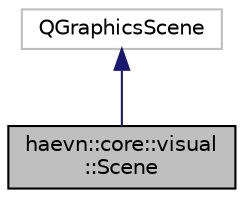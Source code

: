 digraph "haevn::core::visual::Scene"
{
 // LATEX_PDF_SIZE
  edge [fontname="Helvetica",fontsize="10",labelfontname="Helvetica",labelfontsize="10"];
  node [fontname="Helvetica",fontsize="10",shape=record];
  Node0 [label="haevn::core::visual\l::Scene",height=0.2,width=0.4,color="black", fillcolor="grey75", style="filled", fontcolor="black",tooltip="This class is a custom implementation of a QGraphicsScene. It is used to enable interaction,..."];
  Node1 -> Node0 [dir="back",color="midnightblue",fontsize="10",style="solid",fontname="Helvetica"];
  Node1 [label="QGraphicsScene",height=0.2,width=0.4,color="grey75", fillcolor="white", style="filled",tooltip=" "];
}
